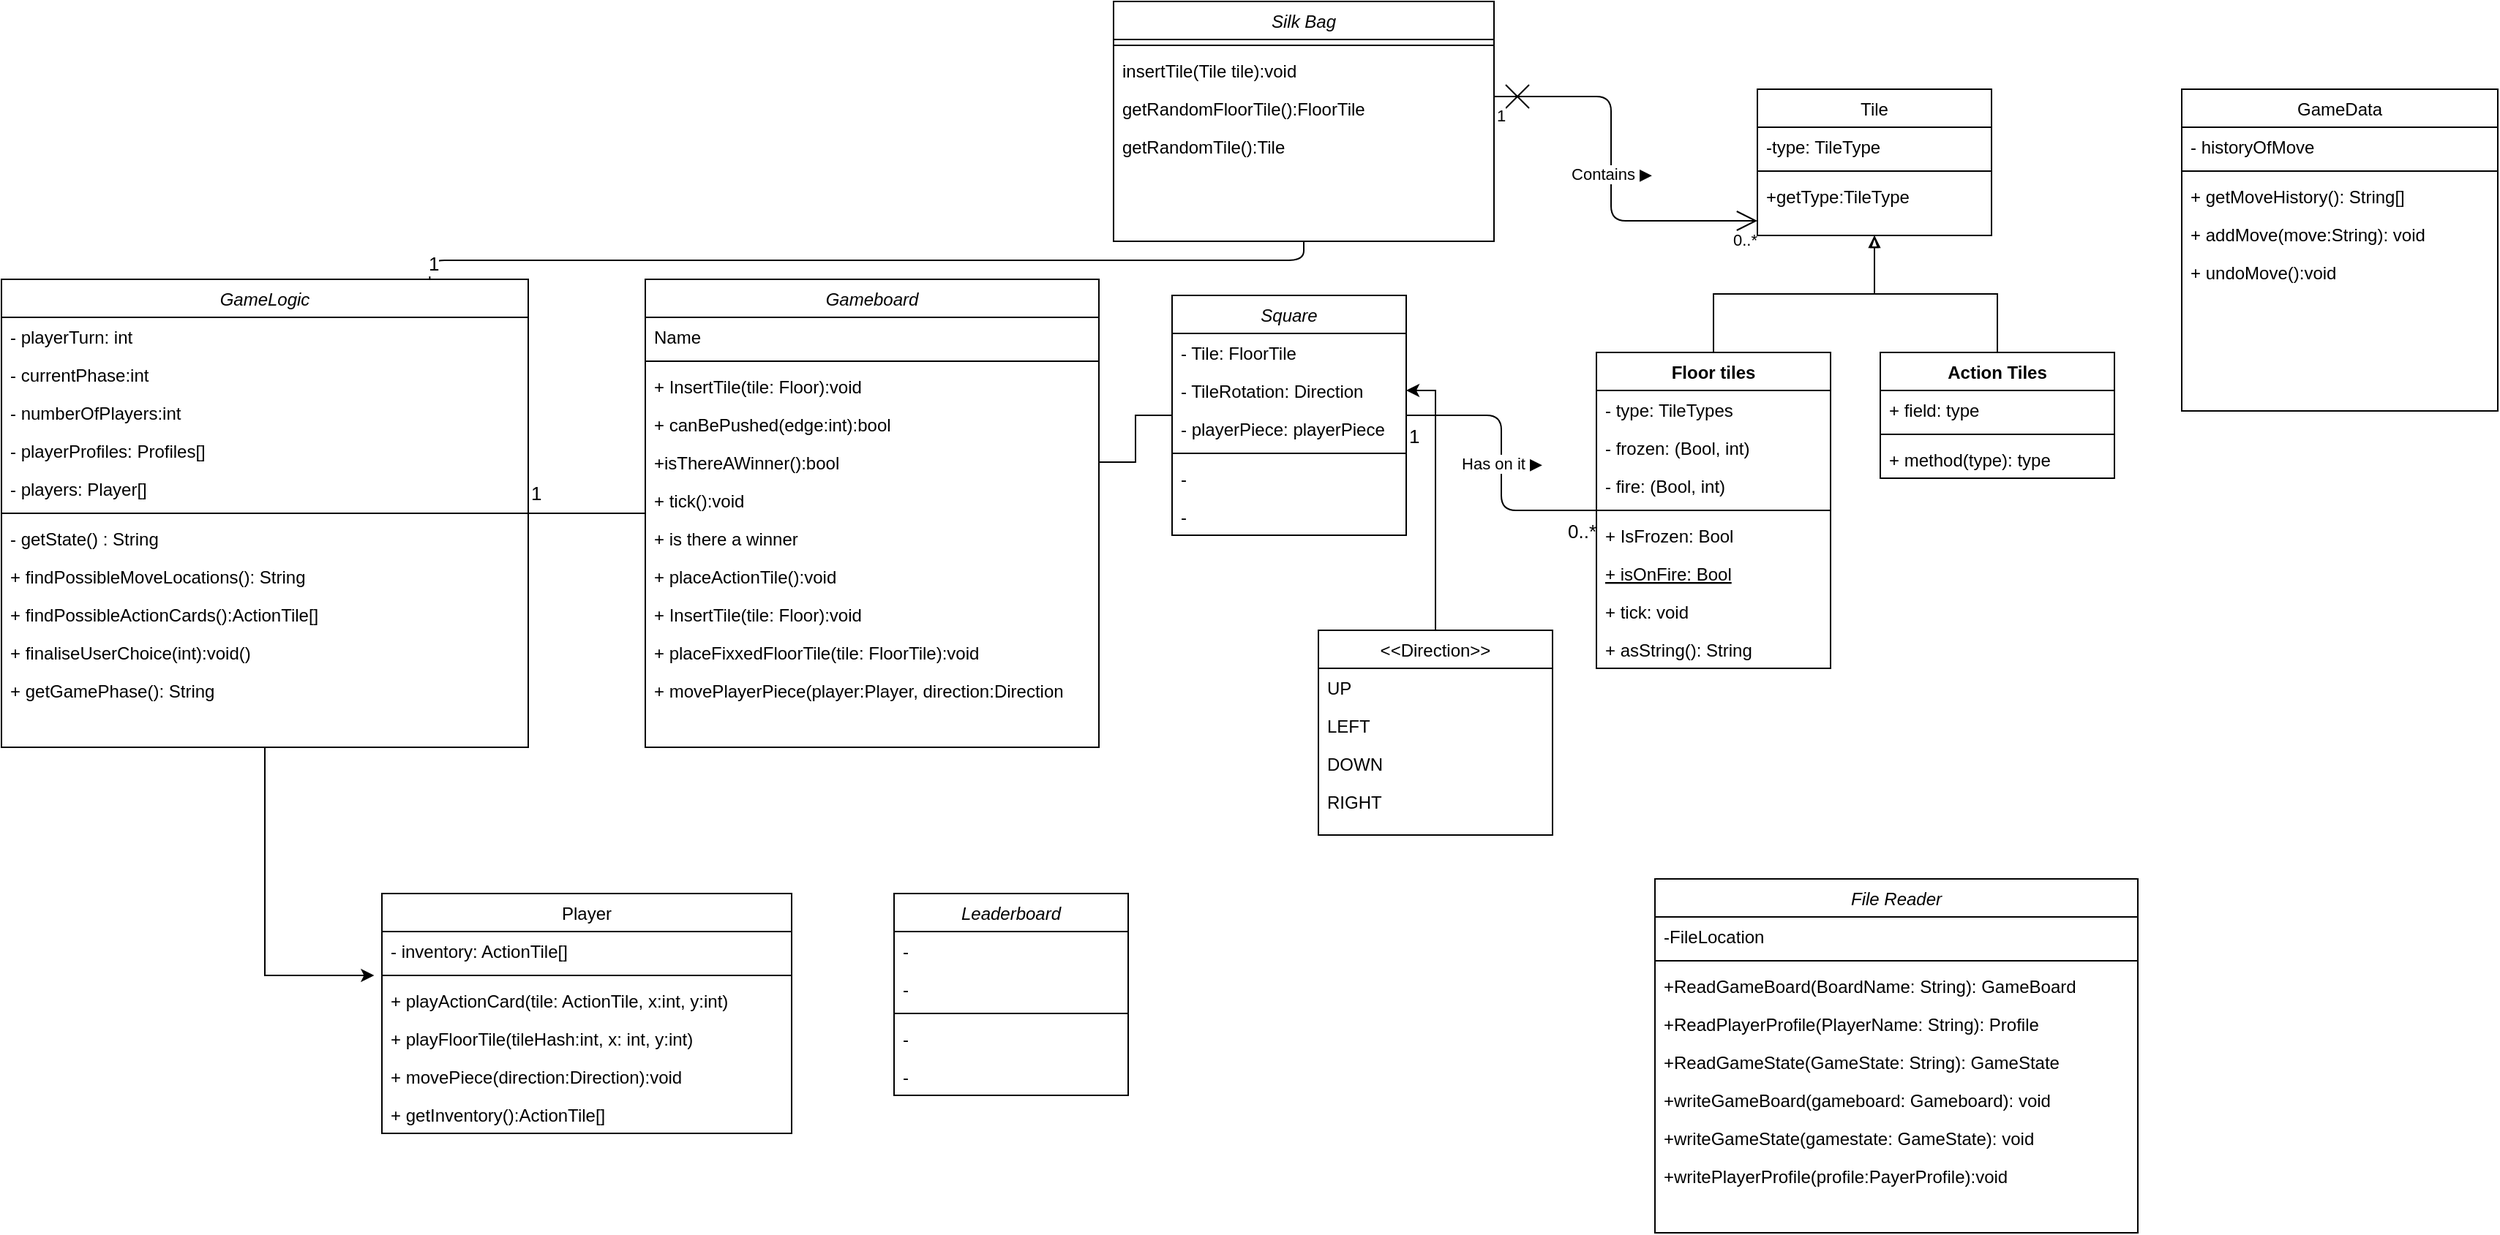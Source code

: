 <mxfile version="13.8.1" type="github">
  <diagram id="C5RBs43oDa-KdzZeNtuy" name="Page-1">
    <mxGraphModel dx="1695" dy="479" grid="1" gridSize="10" guides="1" tooltips="1" connect="1" arrows="1" fold="1" page="1" pageScale="1" pageWidth="827" pageHeight="1169" math="0" shadow="0">
      <root>
        <mxCell id="WIyWlLk6GJQsqaUBKTNV-0" />
        <mxCell id="WIyWlLk6GJQsqaUBKTNV-1" parent="WIyWlLk6GJQsqaUBKTNV-0" />
        <mxCell id="0kmiSbOKYYZA1RMgreV0-27" style="edgeStyle=orthogonalEdgeStyle;rounded=0;orthogonalLoop=1;jettySize=auto;html=1;startArrow=block;startFill=0;endArrow=none;endFill=0;" parent="WIyWlLk6GJQsqaUBKTNV-1" source="zkfFHV4jXpPFQw0GAbJ--6" target="0kmiSbOKYYZA1RMgreV0-15" edge="1">
          <mxGeometry relative="1" as="geometry" />
        </mxCell>
        <mxCell id="0kmiSbOKYYZA1RMgreV0-28" style="edgeStyle=orthogonalEdgeStyle;rounded=0;orthogonalLoop=1;jettySize=auto;html=1;startArrow=blockThin;startFill=0;endArrow=none;endFill=0;" parent="WIyWlLk6GJQsqaUBKTNV-1" source="zkfFHV4jXpPFQw0GAbJ--6" target="0kmiSbOKYYZA1RMgreV0-23" edge="1">
          <mxGeometry relative="1" as="geometry" />
        </mxCell>
        <mxCell id="0kmiSbOKYYZA1RMgreV0-29" style="edgeStyle=orthogonalEdgeStyle;rounded=0;orthogonalLoop=1;jettySize=auto;html=1;" parent="WIyWlLk6GJQsqaUBKTNV-1" source="0kmiSbOKYYZA1RMgreV0-6" target="CtJwEjZjdqf6voBh9MO0-64" edge="1">
          <mxGeometry relative="1" as="geometry">
            <mxPoint x="410" y="404" as="targetPoint" />
            <Array as="points">
              <mxPoint x="220" y="326" />
            </Array>
          </mxGeometry>
        </mxCell>
        <mxCell id="CtJwEjZjdqf6voBh9MO0-11" value="Contains ▶" style="endArrow=open;html=1;endSize=12;startArrow=cross;startSize=14;startFill=0;edgeStyle=orthogonalEdgeStyle;exitX=1;exitY=0.5;exitDx=0;exitDy=0;" parent="WIyWlLk6GJQsqaUBKTNV-1" target="zkfFHV4jXpPFQw0GAbJ--6" edge="1">
          <mxGeometry relative="1" as="geometry">
            <mxPoint x="260" y="125" as="sourcePoint" />
            <mxPoint x="430" y="280" as="targetPoint" />
            <Array as="points">
              <mxPoint x="340" y="125" />
              <mxPoint x="340" y="210" />
            </Array>
          </mxGeometry>
        </mxCell>
        <mxCell id="CtJwEjZjdqf6voBh9MO0-12" value="1" style="edgeLabel;resizable=0;html=1;align=left;verticalAlign=top;" parent="CtJwEjZjdqf6voBh9MO0-11" connectable="0" vertex="1">
          <mxGeometry x="-1" relative="1" as="geometry" />
        </mxCell>
        <mxCell id="CtJwEjZjdqf6voBh9MO0-13" value="0..*" style="edgeLabel;resizable=0;html=1;align=right;verticalAlign=top;" parent="CtJwEjZjdqf6voBh9MO0-11" connectable="0" vertex="1">
          <mxGeometry x="1" relative="1" as="geometry" />
        </mxCell>
        <mxCell id="CtJwEjZjdqf6voBh9MO0-4" value="Has on it ▶" style="endArrow=none;html=1;endSize=12;startArrow=none;startSize=14;startFill=0;edgeStyle=orthogonalEdgeStyle;endFill=0;" parent="WIyWlLk6GJQsqaUBKTNV-1" source="CtJwEjZjdqf6voBh9MO0-58" target="0kmiSbOKYYZA1RMgreV0-15" edge="1">
          <mxGeometry relative="1" as="geometry">
            <mxPoint x="240" y="360" as="sourcePoint" />
            <mxPoint x="430" y="347" as="targetPoint" />
          </mxGeometry>
        </mxCell>
        <mxCell id="CtJwEjZjdqf6voBh9MO0-5" value="1" style="edgeLabel;resizable=0;html=1;align=left;verticalAlign=top;fontSize=13;" parent="CtJwEjZjdqf6voBh9MO0-4" connectable="0" vertex="1">
          <mxGeometry x="-1" relative="1" as="geometry" />
        </mxCell>
        <mxCell id="CtJwEjZjdqf6voBh9MO0-6" value="0..*" style="edgeLabel;resizable=0;html=1;align=right;verticalAlign=top;fontSize=13;" parent="CtJwEjZjdqf6voBh9MO0-4" connectable="0" vertex="1">
          <mxGeometry x="1" relative="1" as="geometry" />
        </mxCell>
        <mxCell id="j5nPHHDs5qUEaLyQo49L-13" style="edgeStyle=orthogonalEdgeStyle;rounded=0;orthogonalLoop=1;jettySize=auto;html=1;entryX=-0.019;entryY=1.154;entryDx=0;entryDy=0;entryPerimeter=0;" parent="WIyWlLk6GJQsqaUBKTNV-1" source="CtJwEjZjdqf6voBh9MO0-29" target="j5nPHHDs5qUEaLyQo49L-9" edge="1">
          <mxGeometry relative="1" as="geometry" />
        </mxCell>
        <mxCell id="CtJwEjZjdqf6voBh9MO0-29" value="GameLogic" style="swimlane;fontStyle=2;align=center;verticalAlign=top;childLayout=stackLayout;horizontal=1;startSize=26;horizontalStack=0;resizeParent=1;resizeLast=0;collapsible=1;marginBottom=0;rounded=0;shadow=0;strokeWidth=1;" parent="WIyWlLk6GJQsqaUBKTNV-1" vertex="1">
          <mxGeometry x="-760" y="250" width="360" height="320" as="geometry">
            <mxRectangle x="230" y="140" width="160" height="26" as="alternateBounds" />
          </mxGeometry>
        </mxCell>
        <mxCell id="CtJwEjZjdqf6voBh9MO0-30" value="- playerTurn: int" style="text;align=left;verticalAlign=top;spacingLeft=4;spacingRight=4;overflow=hidden;rotatable=0;points=[[0,0.5],[1,0.5]];portConstraint=eastwest;" parent="CtJwEjZjdqf6voBh9MO0-29" vertex="1">
          <mxGeometry y="26" width="360" height="26" as="geometry" />
        </mxCell>
        <mxCell id="CtJwEjZjdqf6voBh9MO0-31" value="- currentPhase:int" style="text;align=left;verticalAlign=top;spacingLeft=4;spacingRight=4;overflow=hidden;rotatable=0;points=[[0,0.5],[1,0.5]];portConstraint=eastwest;rounded=0;shadow=0;html=0;" parent="CtJwEjZjdqf6voBh9MO0-29" vertex="1">
          <mxGeometry y="52" width="360" height="26" as="geometry" />
        </mxCell>
        <mxCell id="j5nPHHDs5qUEaLyQo49L-5" value="- numberOfPlayers:int" style="text;align=left;verticalAlign=top;spacingLeft=4;spacingRight=4;overflow=hidden;rotatable=0;points=[[0,0.5],[1,0.5]];portConstraint=eastwest;rounded=0;shadow=0;html=0;" parent="CtJwEjZjdqf6voBh9MO0-29" vertex="1">
          <mxGeometry y="78" width="360" height="26" as="geometry" />
        </mxCell>
        <mxCell id="r74Xz9hDUotBARGqA9OP-13" value="- playerProfiles: Profiles[]" style="text;align=left;verticalAlign=top;spacingLeft=4;spacingRight=4;overflow=hidden;rotatable=0;points=[[0,0.5],[1,0.5]];portConstraint=eastwest;rounded=0;shadow=0;html=0;" vertex="1" parent="CtJwEjZjdqf6voBh9MO0-29">
          <mxGeometry y="104" width="360" height="26" as="geometry" />
        </mxCell>
        <mxCell id="r74Xz9hDUotBARGqA9OP-14" value="- players: Player[]" style="text;align=left;verticalAlign=top;spacingLeft=4;spacingRight=4;overflow=hidden;rotatable=0;points=[[0,0.5],[1,0.5]];portConstraint=eastwest;rounded=0;shadow=0;html=0;" vertex="1" parent="CtJwEjZjdqf6voBh9MO0-29">
          <mxGeometry y="130" width="360" height="26" as="geometry" />
        </mxCell>
        <mxCell id="CtJwEjZjdqf6voBh9MO0-32" value="" style="line;html=1;strokeWidth=1;align=left;verticalAlign=middle;spacingTop=-1;spacingLeft=3;spacingRight=3;rotatable=0;labelPosition=right;points=[];portConstraint=eastwest;" parent="CtJwEjZjdqf6voBh9MO0-29" vertex="1">
          <mxGeometry y="156" width="360" height="8" as="geometry" />
        </mxCell>
        <mxCell id="CtJwEjZjdqf6voBh9MO0-33" value="- getState() : String" style="text;align=left;verticalAlign=top;spacingLeft=4;spacingRight=4;overflow=hidden;rotatable=0;points=[[0,0.5],[1,0.5]];portConstraint=eastwest;" parent="CtJwEjZjdqf6voBh9MO0-29" vertex="1">
          <mxGeometry y="164" width="360" height="26" as="geometry" />
        </mxCell>
        <mxCell id="CtJwEjZjdqf6voBh9MO0-34" value="+ findPossibleMoveLocations(): String" style="text;align=left;verticalAlign=top;spacingLeft=4;spacingRight=4;overflow=hidden;rotatable=0;points=[[0,0.5],[1,0.5]];portConstraint=eastwest;rounded=0;shadow=0;html=0;" parent="CtJwEjZjdqf6voBh9MO0-29" vertex="1">
          <mxGeometry y="190" width="360" height="26" as="geometry" />
        </mxCell>
        <mxCell id="j5nPHHDs5qUEaLyQo49L-6" value="+ findPossibleActionCards():ActionTile[]" style="text;align=left;verticalAlign=top;spacingLeft=4;spacingRight=4;overflow=hidden;rotatable=0;points=[[0,0.5],[1,0.5]];portConstraint=eastwest;rounded=0;shadow=0;html=0;" parent="CtJwEjZjdqf6voBh9MO0-29" vertex="1">
          <mxGeometry y="216" width="360" height="26" as="geometry" />
        </mxCell>
        <mxCell id="j5nPHHDs5qUEaLyQo49L-7" value="+ finaliseUserChoice(int):void()" style="text;align=left;verticalAlign=top;spacingLeft=4;spacingRight=4;overflow=hidden;rotatable=0;points=[[0,0.5],[1,0.5]];portConstraint=eastwest;rounded=0;shadow=0;html=0;" parent="CtJwEjZjdqf6voBh9MO0-29" vertex="1">
          <mxGeometry y="242" width="360" height="26" as="geometry" />
        </mxCell>
        <mxCell id="r74Xz9hDUotBARGqA9OP-12" value="+ getGamePhase(): String" style="text;align=left;verticalAlign=top;spacingLeft=4;spacingRight=4;overflow=hidden;rotatable=0;points=[[0,0.5],[1,0.5]];portConstraint=eastwest;rounded=0;shadow=0;html=0;" vertex="1" parent="CtJwEjZjdqf6voBh9MO0-29">
          <mxGeometry y="268" width="360" height="26" as="geometry" />
        </mxCell>
        <mxCell id="zkfFHV4jXpPFQw0GAbJ--0" value="Gameboard&#xa;" style="swimlane;fontStyle=2;align=center;verticalAlign=top;childLayout=stackLayout;horizontal=1;startSize=26;horizontalStack=0;resizeParent=1;resizeLast=0;collapsible=1;marginBottom=0;rounded=0;shadow=0;strokeWidth=1;" parent="WIyWlLk6GJQsqaUBKTNV-1" vertex="1">
          <mxGeometry x="-320" y="250" width="310" height="320" as="geometry">
            <mxRectangle x="230" y="140" width="160" height="26" as="alternateBounds" />
          </mxGeometry>
        </mxCell>
        <mxCell id="zkfFHV4jXpPFQw0GAbJ--1" value="Name" style="text;align=left;verticalAlign=top;spacingLeft=4;spacingRight=4;overflow=hidden;rotatable=0;points=[[0,0.5],[1,0.5]];portConstraint=eastwest;" parent="zkfFHV4jXpPFQw0GAbJ--0" vertex="1">
          <mxGeometry y="26" width="310" height="26" as="geometry" />
        </mxCell>
        <mxCell id="zkfFHV4jXpPFQw0GAbJ--4" value="" style="line;html=1;strokeWidth=1;align=left;verticalAlign=middle;spacingTop=-1;spacingLeft=3;spacingRight=3;rotatable=0;labelPosition=right;points=[];portConstraint=eastwest;" parent="zkfFHV4jXpPFQw0GAbJ--0" vertex="1">
          <mxGeometry y="52" width="310" height="8" as="geometry" />
        </mxCell>
        <mxCell id="CtJwEjZjdqf6voBh9MO0-43" value="+ InsertTile(tile: Floor):void" style="text;align=left;verticalAlign=top;spacingLeft=4;spacingRight=4;overflow=hidden;rotatable=0;points=[[0,0.5],[1,0.5]];portConstraint=eastwest;" parent="zkfFHV4jXpPFQw0GAbJ--0" vertex="1">
          <mxGeometry y="60" width="310" height="26" as="geometry" />
        </mxCell>
        <mxCell id="CtJwEjZjdqf6voBh9MO0-44" value="+ canBePushed(edge:int):bool" style="text;align=left;verticalAlign=top;spacingLeft=4;spacingRight=4;overflow=hidden;rotatable=0;points=[[0,0.5],[1,0.5]];portConstraint=eastwest;" parent="zkfFHV4jXpPFQw0GAbJ--0" vertex="1">
          <mxGeometry y="86" width="310" height="26" as="geometry" />
        </mxCell>
        <mxCell id="CtJwEjZjdqf6voBh9MO0-45" value="+isThereAWinner():bool" style="text;align=left;verticalAlign=top;spacingLeft=4;spacingRight=4;overflow=hidden;rotatable=0;points=[[0,0.5],[1,0.5]];portConstraint=eastwest;" parent="zkfFHV4jXpPFQw0GAbJ--0" vertex="1">
          <mxGeometry y="112" width="310" height="26" as="geometry" />
        </mxCell>
        <mxCell id="r74Xz9hDUotBARGqA9OP-1" value="+ tick():void" style="text;align=left;verticalAlign=top;spacingLeft=4;spacingRight=4;overflow=hidden;rotatable=0;points=[[0,0.5],[1,0.5]];portConstraint=eastwest;" vertex="1" parent="zkfFHV4jXpPFQw0GAbJ--0">
          <mxGeometry y="138" width="310" height="26" as="geometry" />
        </mxCell>
        <mxCell id="r74Xz9hDUotBARGqA9OP-2" value="+ is there a winner" style="text;align=left;verticalAlign=top;spacingLeft=4;spacingRight=4;overflow=hidden;rotatable=0;points=[[0,0.5],[1,0.5]];portConstraint=eastwest;" vertex="1" parent="zkfFHV4jXpPFQw0GAbJ--0">
          <mxGeometry y="164" width="310" height="26" as="geometry" />
        </mxCell>
        <mxCell id="r74Xz9hDUotBARGqA9OP-3" value="+ placeActionTile():void" style="text;align=left;verticalAlign=top;spacingLeft=4;spacingRight=4;overflow=hidden;rotatable=0;points=[[0,0.5],[1,0.5]];portConstraint=eastwest;" vertex="1" parent="zkfFHV4jXpPFQw0GAbJ--0">
          <mxGeometry y="190" width="310" height="26" as="geometry" />
        </mxCell>
        <mxCell id="r74Xz9hDUotBARGqA9OP-5" value="+ InsertTile(tile: Floor):void" style="text;align=left;verticalAlign=top;spacingLeft=4;spacingRight=4;overflow=hidden;rotatable=0;points=[[0,0.5],[1,0.5]];portConstraint=eastwest;" vertex="1" parent="zkfFHV4jXpPFQw0GAbJ--0">
          <mxGeometry y="216" width="310" height="26" as="geometry" />
        </mxCell>
        <mxCell id="r74Xz9hDUotBARGqA9OP-4" value="+ placeFixxedFloorTile(tile: FloorTile):void" style="text;align=left;verticalAlign=top;spacingLeft=4;spacingRight=4;overflow=hidden;rotatable=0;points=[[0,0.5],[1,0.5]];portConstraint=eastwest;" vertex="1" parent="zkfFHV4jXpPFQw0GAbJ--0">
          <mxGeometry y="242" width="310" height="26" as="geometry" />
        </mxCell>
        <mxCell id="r74Xz9hDUotBARGqA9OP-6" value="+ movePlayerPiece(player:Player, direction:Direction" style="text;align=left;verticalAlign=top;spacingLeft=4;spacingRight=4;overflow=hidden;rotatable=0;points=[[0,0.5],[1,0.5]];portConstraint=eastwest;" vertex="1" parent="zkfFHV4jXpPFQw0GAbJ--0">
          <mxGeometry y="268" width="310" height="26" as="geometry" />
        </mxCell>
        <mxCell id="j5nPHHDs5qUEaLyQo49L-0" value="GameData" style="swimlane;fontStyle=0;align=center;verticalAlign=top;childLayout=stackLayout;horizontal=1;startSize=26;horizontalStack=0;resizeParent=1;resizeLast=0;collapsible=1;marginBottom=0;rounded=0;shadow=0;strokeWidth=1;" parent="WIyWlLk6GJQsqaUBKTNV-1" vertex="1">
          <mxGeometry x="730" y="120" width="216" height="220" as="geometry">
            <mxRectangle x="130" y="380" width="160" height="26" as="alternateBounds" />
          </mxGeometry>
        </mxCell>
        <mxCell id="j5nPHHDs5qUEaLyQo49L-1" value="- historyOfMove" style="text;align=left;verticalAlign=top;spacingLeft=4;spacingRight=4;overflow=hidden;rotatable=0;points=[[0,0.5],[1,0.5]];portConstraint=eastwest;" parent="j5nPHHDs5qUEaLyQo49L-0" vertex="1">
          <mxGeometry y="26" width="216" height="26" as="geometry" />
        </mxCell>
        <mxCell id="j5nPHHDs5qUEaLyQo49L-2" value="" style="line;html=1;strokeWidth=1;align=left;verticalAlign=middle;spacingTop=-1;spacingLeft=3;spacingRight=3;rotatable=0;labelPosition=right;points=[];portConstraint=eastwest;" parent="j5nPHHDs5qUEaLyQo49L-0" vertex="1">
          <mxGeometry y="52" width="216" height="8" as="geometry" />
        </mxCell>
        <mxCell id="j5nPHHDs5qUEaLyQo49L-3" value="+ getMoveHistory(): String[]" style="text;align=left;verticalAlign=top;spacingLeft=4;spacingRight=4;overflow=hidden;rotatable=0;points=[[0,0.5],[1,0.5]];portConstraint=eastwest;" parent="j5nPHHDs5qUEaLyQo49L-0" vertex="1">
          <mxGeometry y="60" width="216" height="26" as="geometry" />
        </mxCell>
        <mxCell id="r74Xz9hDUotBARGqA9OP-7" value="+ addMove(move:String): void" style="text;align=left;verticalAlign=top;spacingLeft=4;spacingRight=4;overflow=hidden;rotatable=0;points=[[0,0.5],[1,0.5]];portConstraint=eastwest;" vertex="1" parent="j5nPHHDs5qUEaLyQo49L-0">
          <mxGeometry y="86" width="216" height="26" as="geometry" />
        </mxCell>
        <mxCell id="r74Xz9hDUotBARGqA9OP-8" value="+ undoMove():void" style="text;align=left;verticalAlign=top;spacingLeft=4;spacingRight=4;overflow=hidden;rotatable=0;points=[[0,0.5],[1,0.5]];portConstraint=eastwest;" vertex="1" parent="j5nPHHDs5qUEaLyQo49L-0">
          <mxGeometry y="112" width="216" height="26" as="geometry" />
        </mxCell>
        <mxCell id="CtJwEjZjdqf6voBh9MO0-17" value="File Reader" style="swimlane;fontStyle=2;align=center;verticalAlign=top;childLayout=stackLayout;horizontal=1;startSize=26;horizontalStack=0;resizeParent=1;resizeLast=0;collapsible=1;marginBottom=0;rounded=0;shadow=0;strokeWidth=1;" parent="WIyWlLk6GJQsqaUBKTNV-1" vertex="1">
          <mxGeometry x="370" y="660" width="330" height="242" as="geometry">
            <mxRectangle x="230" y="140" width="160" height="26" as="alternateBounds" />
          </mxGeometry>
        </mxCell>
        <mxCell id="CtJwEjZjdqf6voBh9MO0-18" value="-FileLocation" style="text;align=left;verticalAlign=top;spacingLeft=4;spacingRight=4;overflow=hidden;rotatable=0;points=[[0,0.5],[1,0.5]];portConstraint=eastwest;" parent="CtJwEjZjdqf6voBh9MO0-17" vertex="1">
          <mxGeometry y="26" width="330" height="26" as="geometry" />
        </mxCell>
        <mxCell id="CtJwEjZjdqf6voBh9MO0-21" value="" style="line;html=1;strokeWidth=1;align=left;verticalAlign=middle;spacingTop=-1;spacingLeft=3;spacingRight=3;rotatable=0;labelPosition=right;points=[];portConstraint=eastwest;" parent="CtJwEjZjdqf6voBh9MO0-17" vertex="1">
          <mxGeometry y="52" width="330" height="8" as="geometry" />
        </mxCell>
        <mxCell id="CtJwEjZjdqf6voBh9MO0-22" value="+ReadGameBoard(BoardName: String): GameBoard" style="text;align=left;verticalAlign=top;spacingLeft=4;spacingRight=4;overflow=hidden;rotatable=0;points=[[0,0.5],[1,0.5]];portConstraint=eastwest;" parent="CtJwEjZjdqf6voBh9MO0-17" vertex="1">
          <mxGeometry y="60" width="330" height="26" as="geometry" />
        </mxCell>
        <mxCell id="CtJwEjZjdqf6voBh9MO0-19" value="+ReadPlayerProfile(PlayerName: String): Profile" style="text;align=left;verticalAlign=top;spacingLeft=4;spacingRight=4;overflow=hidden;rotatable=0;points=[[0,0.5],[1,0.5]];portConstraint=eastwest;rounded=0;shadow=0;html=0;" parent="CtJwEjZjdqf6voBh9MO0-17" vertex="1">
          <mxGeometry y="86" width="330" height="26" as="geometry" />
        </mxCell>
        <mxCell id="CtJwEjZjdqf6voBh9MO0-26" value="+ReadGameState(GameState: String): GameState" style="text;align=left;verticalAlign=top;spacingLeft=4;spacingRight=4;overflow=hidden;rotatable=0;points=[[0,0.5],[1,0.5]];portConstraint=eastwest;rounded=0;shadow=0;html=0;" parent="CtJwEjZjdqf6voBh9MO0-17" vertex="1">
          <mxGeometry y="112" width="330" height="26" as="geometry" />
        </mxCell>
        <mxCell id="CtJwEjZjdqf6voBh9MO0-27" value="+writeGameBoard(gameboard: Gameboard): void" style="text;align=left;verticalAlign=top;spacingLeft=4;spacingRight=4;overflow=hidden;rotatable=0;points=[[0,0.5],[1,0.5]];portConstraint=eastwest;rounded=0;shadow=0;html=0;" parent="CtJwEjZjdqf6voBh9MO0-17" vertex="1">
          <mxGeometry y="138" width="330" height="26" as="geometry" />
        </mxCell>
        <mxCell id="CtJwEjZjdqf6voBh9MO0-28" value="+writeGameState(gamestate: GameState): void" style="text;align=left;verticalAlign=top;spacingLeft=4;spacingRight=4;overflow=hidden;rotatable=0;points=[[0,0.5],[1,0.5]];portConstraint=eastwest;rounded=0;shadow=0;html=0;" parent="CtJwEjZjdqf6voBh9MO0-17" vertex="1">
          <mxGeometry y="164" width="330" height="26" as="geometry" />
        </mxCell>
        <mxCell id="CtJwEjZjdqf6voBh9MO0-25" value="+writePlayerProfile(profile:PayerProfile):void" style="text;align=left;verticalAlign=top;spacingLeft=4;spacingRight=4;overflow=hidden;rotatable=0;points=[[0,0.5],[1,0.5]];portConstraint=eastwest;rounded=0;shadow=0;html=0;" parent="CtJwEjZjdqf6voBh9MO0-17" vertex="1">
          <mxGeometry y="190" width="330" height="26" as="geometry" />
        </mxCell>
        <mxCell id="CtJwEjZjdqf6voBh9MO0-36" value="1" style="endArrow=none;html=1;endSize=12;startArrow=none;startSize=14;startFill=0;edgeStyle=orthogonalEdgeStyle;align=left;verticalAlign=bottom;fontSize=13;endFill=0;" parent="WIyWlLk6GJQsqaUBKTNV-1" source="CtJwEjZjdqf6voBh9MO0-29" target="zkfFHV4jXpPFQw0GAbJ--0" edge="1">
          <mxGeometry x="-1" y="3" relative="1" as="geometry">
            <mxPoint x="-320" y="310" as="sourcePoint" />
            <mxPoint x="-160" y="310" as="targetPoint" />
          </mxGeometry>
        </mxCell>
        <mxCell id="CtJwEjZjdqf6voBh9MO0-40" value="1" style="endArrow=none;html=1;endSize=12;startArrow=none;startSize=14;startFill=0;edgeStyle=orthogonalEdgeStyle;align=left;verticalAlign=bottom;fontSize=13;exitX=0.813;exitY=0;exitDx=0;exitDy=0;exitPerimeter=0;endFill=0;" parent="WIyWlLk6GJQsqaUBKTNV-1" source="CtJwEjZjdqf6voBh9MO0-29" target="CtJwEjZjdqf6voBh9MO0-8" edge="1">
          <mxGeometry x="-1" y="3" relative="1" as="geometry">
            <mxPoint x="-50" y="220" as="sourcePoint" />
            <mxPoint x="110" y="220" as="targetPoint" />
          </mxGeometry>
        </mxCell>
        <mxCell id="CtJwEjZjdqf6voBh9MO0-68" style="edgeStyle=orthogonalEdgeStyle;rounded=0;orthogonalLoop=1;jettySize=auto;html=1;exitX=1;exitY=0.5;exitDx=0;exitDy=0;startArrow=none;startFill=0;endArrow=none;endFill=0;fontSize=13;" parent="WIyWlLk6GJQsqaUBKTNV-1" source="CtJwEjZjdqf6voBh9MO0-45" target="CtJwEjZjdqf6voBh9MO0-58" edge="1">
          <mxGeometry relative="1" as="geometry" />
        </mxCell>
        <mxCell id="j5nPHHDs5qUEaLyQo49L-8" value="Player" style="swimlane;fontStyle=0;align=center;verticalAlign=top;childLayout=stackLayout;horizontal=1;startSize=26;horizontalStack=0;resizeParent=1;resizeLast=0;collapsible=1;marginBottom=0;rounded=0;shadow=0;strokeWidth=1;" parent="WIyWlLk6GJQsqaUBKTNV-1" vertex="1">
          <mxGeometry x="-500" y="670" width="280" height="164" as="geometry">
            <mxRectangle x="130" y="380" width="160" height="26" as="alternateBounds" />
          </mxGeometry>
        </mxCell>
        <mxCell id="j5nPHHDs5qUEaLyQo49L-9" value="- inventory: ActionTile[]" style="text;align=left;verticalAlign=top;spacingLeft=4;spacingRight=4;overflow=hidden;rotatable=0;points=[[0,0.5],[1,0.5]];portConstraint=eastwest;" parent="j5nPHHDs5qUEaLyQo49L-8" vertex="1">
          <mxGeometry y="26" width="280" height="26" as="geometry" />
        </mxCell>
        <mxCell id="j5nPHHDs5qUEaLyQo49L-10" value="" style="line;html=1;strokeWidth=1;align=left;verticalAlign=middle;spacingTop=-1;spacingLeft=3;spacingRight=3;rotatable=0;labelPosition=right;points=[];portConstraint=eastwest;" parent="j5nPHHDs5qUEaLyQo49L-8" vertex="1">
          <mxGeometry y="52" width="280" height="8" as="geometry" />
        </mxCell>
        <mxCell id="j5nPHHDs5qUEaLyQo49L-11" value="+ playActionCard(tile: ActionTile, x:int, y:int)" style="text;align=left;verticalAlign=top;spacingLeft=4;spacingRight=4;overflow=hidden;rotatable=0;points=[[0,0.5],[1,0.5]];portConstraint=eastwest;" parent="j5nPHHDs5qUEaLyQo49L-8" vertex="1">
          <mxGeometry y="60" width="280" height="26" as="geometry" />
        </mxCell>
        <mxCell id="r74Xz9hDUotBARGqA9OP-9" value="+ playFloorTile(tileHash:int, x: int, y:int)" style="text;align=left;verticalAlign=top;spacingLeft=4;spacingRight=4;overflow=hidden;rotatable=0;points=[[0,0.5],[1,0.5]];portConstraint=eastwest;" vertex="1" parent="j5nPHHDs5qUEaLyQo49L-8">
          <mxGeometry y="86" width="280" height="26" as="geometry" />
        </mxCell>
        <mxCell id="r74Xz9hDUotBARGqA9OP-10" value="+ movePiece(direction:Direction):void" style="text;align=left;verticalAlign=top;spacingLeft=4;spacingRight=4;overflow=hidden;rotatable=0;points=[[0,0.5],[1,0.5]];portConstraint=eastwest;" vertex="1" parent="j5nPHHDs5qUEaLyQo49L-8">
          <mxGeometry y="112" width="280" height="26" as="geometry" />
        </mxCell>
        <mxCell id="r74Xz9hDUotBARGqA9OP-11" value="+ getInventory():ActionTile[]" style="text;align=left;verticalAlign=top;spacingLeft=4;spacingRight=4;overflow=hidden;rotatable=0;points=[[0,0.5],[1,0.5]];portConstraint=eastwest;" vertex="1" parent="j5nPHHDs5qUEaLyQo49L-8">
          <mxGeometry y="138" width="280" height="26" as="geometry" />
        </mxCell>
        <mxCell id="CtJwEjZjdqf6voBh9MO0-8" value="Silk Bag" style="swimlane;fontStyle=2;align=center;verticalAlign=top;childLayout=stackLayout;horizontal=1;startSize=26;horizontalStack=0;resizeParent=1;resizeLast=0;collapsible=1;marginBottom=0;rounded=0;shadow=0;strokeWidth=1;" parent="WIyWlLk6GJQsqaUBKTNV-1" vertex="1">
          <mxGeometry y="60" width="260" height="164" as="geometry">
            <mxRectangle x="230" y="140" width="160" height="26" as="alternateBounds" />
          </mxGeometry>
        </mxCell>
        <mxCell id="CtJwEjZjdqf6voBh9MO0-15" value="" style="line;html=1;strokeWidth=1;align=left;verticalAlign=middle;spacingTop=-1;spacingLeft=3;spacingRight=3;rotatable=0;labelPosition=right;points=[];portConstraint=eastwest;" parent="CtJwEjZjdqf6voBh9MO0-8" vertex="1">
          <mxGeometry y="26" width="260" height="8" as="geometry" />
        </mxCell>
        <mxCell id="CtJwEjZjdqf6voBh9MO0-16" value="insertTile(Tile tile):void" style="text;align=left;verticalAlign=top;spacingLeft=4;spacingRight=4;overflow=hidden;rotatable=0;points=[[0,0.5],[1,0.5]];portConstraint=eastwest;" parent="CtJwEjZjdqf6voBh9MO0-8" vertex="1">
          <mxGeometry y="34" width="260" height="26" as="geometry" />
        </mxCell>
        <mxCell id="r74Xz9hDUotBARGqA9OP-0" value="getRandomFloorTile():FloorTile" style="text;align=left;verticalAlign=top;spacingLeft=4;spacingRight=4;overflow=hidden;rotatable=0;points=[[0,0.5],[1,0.5]];portConstraint=eastwest;rounded=0;shadow=0;html=0;" vertex="1" parent="CtJwEjZjdqf6voBh9MO0-8">
          <mxGeometry y="60" width="260" height="26" as="geometry" />
        </mxCell>
        <mxCell id="CtJwEjZjdqf6voBh9MO0-14" value="getRandomTile():Tile" style="text;align=left;verticalAlign=top;spacingLeft=4;spacingRight=4;overflow=hidden;rotatable=0;points=[[0,0.5],[1,0.5]];portConstraint=eastwest;rounded=0;shadow=0;html=0;" parent="CtJwEjZjdqf6voBh9MO0-8" vertex="1">
          <mxGeometry y="86" width="260" height="26" as="geometry" />
        </mxCell>
        <mxCell id="0kmiSbOKYYZA1RMgreV0-15" value="Floor tiles&#xa;" style="swimlane;fontStyle=1;align=center;verticalAlign=top;childLayout=stackLayout;horizontal=1;startSize=26;horizontalStack=0;resizeParent=1;resizeParentMax=0;resizeLast=0;collapsible=1;marginBottom=0;" parent="WIyWlLk6GJQsqaUBKTNV-1" vertex="1">
          <mxGeometry x="330" y="300" width="160" height="216" as="geometry" />
        </mxCell>
        <mxCell id="0kmiSbOKYYZA1RMgreV0-19" value="- type: TileTypes" style="text;strokeColor=none;fillColor=none;align=left;verticalAlign=top;spacingLeft=4;spacingRight=4;overflow=hidden;rotatable=0;points=[[0,0.5],[1,0.5]];portConstraint=eastwest;" parent="0kmiSbOKYYZA1RMgreV0-15" vertex="1">
          <mxGeometry y="26" width="160" height="26" as="geometry" />
        </mxCell>
        <mxCell id="zkfFHV4jXpPFQw0GAbJ--8" value="- frozen: (Bool, int) " style="text;align=left;verticalAlign=top;spacingLeft=4;spacingRight=4;overflow=hidden;rotatable=0;points=[[0,0.5],[1,0.5]];portConstraint=eastwest;rounded=0;shadow=0;html=0;" parent="0kmiSbOKYYZA1RMgreV0-15" vertex="1">
          <mxGeometry y="52" width="160" height="26" as="geometry" />
        </mxCell>
        <mxCell id="0kmiSbOKYYZA1RMgreV0-1" value="- fire: (Bool, int)&#xa;" style="text;strokeColor=none;fillColor=none;align=left;verticalAlign=top;spacingLeft=4;spacingRight=4;overflow=hidden;rotatable=0;points=[[0,0.5],[1,0.5]];portConstraint=eastwest;" parent="0kmiSbOKYYZA1RMgreV0-15" vertex="1">
          <mxGeometry y="78" width="160" height="26" as="geometry" />
        </mxCell>
        <mxCell id="0kmiSbOKYYZA1RMgreV0-17" value="" style="line;strokeWidth=1;fillColor=none;align=left;verticalAlign=middle;spacingTop=-1;spacingLeft=3;spacingRight=3;rotatable=0;labelPosition=right;points=[];portConstraint=eastwest;" parent="0kmiSbOKYYZA1RMgreV0-15" vertex="1">
          <mxGeometry y="104" width="160" height="8" as="geometry" />
        </mxCell>
        <mxCell id="0kmiSbOKYYZA1RMgreV0-4" value="+ IsFrozen: Bool&#xa;" style="text;strokeColor=none;fillColor=none;align=left;verticalAlign=top;spacingLeft=4;spacingRight=4;overflow=hidden;rotatable=0;points=[[0,0.5],[1,0.5]];portConstraint=eastwest;" parent="0kmiSbOKYYZA1RMgreV0-15" vertex="1">
          <mxGeometry y="112" width="160" height="26" as="geometry" />
        </mxCell>
        <mxCell id="zkfFHV4jXpPFQw0GAbJ--10" value="+ isOnFire: Bool" style="text;align=left;verticalAlign=top;spacingLeft=4;spacingRight=4;overflow=hidden;rotatable=0;points=[[0,0.5],[1,0.5]];portConstraint=eastwest;fontStyle=4" parent="0kmiSbOKYYZA1RMgreV0-15" vertex="1">
          <mxGeometry y="138" width="160" height="26" as="geometry" />
        </mxCell>
        <mxCell id="0kmiSbOKYYZA1RMgreV0-5" value="+ tick: void" style="text;strokeColor=none;fillColor=none;align=left;verticalAlign=top;spacingLeft=4;spacingRight=4;overflow=hidden;rotatable=0;points=[[0,0.5],[1,0.5]];portConstraint=eastwest;" parent="0kmiSbOKYYZA1RMgreV0-15" vertex="1">
          <mxGeometry y="164" width="160" height="26" as="geometry" />
        </mxCell>
        <mxCell id="CtJwEjZjdqf6voBh9MO0-41" value="+ asString(): String" style="text;strokeColor=none;fillColor=none;align=left;verticalAlign=top;spacingLeft=4;spacingRight=4;overflow=hidden;rotatable=0;points=[[0,0.5],[1,0.5]];portConstraint=eastwest;" parent="0kmiSbOKYYZA1RMgreV0-15" vertex="1">
          <mxGeometry y="190" width="160" height="26" as="geometry" />
        </mxCell>
        <mxCell id="0kmiSbOKYYZA1RMgreV0-23" value="Action Tiles&#xa;" style="swimlane;fontStyle=1;align=center;verticalAlign=top;childLayout=stackLayout;horizontal=1;startSize=26;horizontalStack=0;resizeParent=1;resizeParentMax=0;resizeLast=0;collapsible=1;marginBottom=0;" parent="WIyWlLk6GJQsqaUBKTNV-1" vertex="1">
          <mxGeometry x="524" y="300" width="160" height="86" as="geometry" />
        </mxCell>
        <mxCell id="0kmiSbOKYYZA1RMgreV0-24" value="+ field: type" style="text;strokeColor=none;fillColor=none;align=left;verticalAlign=top;spacingLeft=4;spacingRight=4;overflow=hidden;rotatable=0;points=[[0,0.5],[1,0.5]];portConstraint=eastwest;" parent="0kmiSbOKYYZA1RMgreV0-23" vertex="1">
          <mxGeometry y="26" width="160" height="26" as="geometry" />
        </mxCell>
        <mxCell id="0kmiSbOKYYZA1RMgreV0-25" value="" style="line;strokeWidth=1;fillColor=none;align=left;verticalAlign=middle;spacingTop=-1;spacingLeft=3;spacingRight=3;rotatable=0;labelPosition=right;points=[];portConstraint=eastwest;" parent="0kmiSbOKYYZA1RMgreV0-23" vertex="1">
          <mxGeometry y="52" width="160" height="8" as="geometry" />
        </mxCell>
        <mxCell id="0kmiSbOKYYZA1RMgreV0-26" value="+ method(type): type" style="text;strokeColor=none;fillColor=none;align=left;verticalAlign=top;spacingLeft=4;spacingRight=4;overflow=hidden;rotatable=0;points=[[0,0.5],[1,0.5]];portConstraint=eastwest;" parent="0kmiSbOKYYZA1RMgreV0-23" vertex="1">
          <mxGeometry y="60" width="160" height="26" as="geometry" />
        </mxCell>
        <mxCell id="CtJwEjZjdqf6voBh9MO0-58" value="Square" style="swimlane;fontStyle=2;align=center;verticalAlign=top;childLayout=stackLayout;horizontal=1;startSize=26;horizontalStack=0;resizeParent=1;resizeLast=0;collapsible=1;marginBottom=0;rounded=0;shadow=0;strokeWidth=1;" parent="WIyWlLk6GJQsqaUBKTNV-1" vertex="1">
          <mxGeometry x="40" y="261" width="160" height="164" as="geometry">
            <mxRectangle x="230" y="140" width="160" height="26" as="alternateBounds" />
          </mxGeometry>
        </mxCell>
        <mxCell id="CtJwEjZjdqf6voBh9MO0-59" value="- Tile: FloorTile" style="text;align=left;verticalAlign=top;spacingLeft=4;spacingRight=4;overflow=hidden;rotatable=0;points=[[0,0.5],[1,0.5]];portConstraint=eastwest;" parent="CtJwEjZjdqf6voBh9MO0-58" vertex="1">
          <mxGeometry y="26" width="160" height="26" as="geometry" />
        </mxCell>
        <mxCell id="CtJwEjZjdqf6voBh9MO0-64" value="- TileRotation: Direction" style="text;align=left;verticalAlign=top;spacingLeft=4;spacingRight=4;overflow=hidden;rotatable=0;points=[[0,0.5],[1,0.5]];portConstraint=eastwest;" parent="CtJwEjZjdqf6voBh9MO0-58" vertex="1">
          <mxGeometry y="52" width="160" height="26" as="geometry" />
        </mxCell>
        <mxCell id="CtJwEjZjdqf6voBh9MO0-60" value="- playerPiece: playerPiece" style="text;align=left;verticalAlign=top;spacingLeft=4;spacingRight=4;overflow=hidden;rotatable=0;points=[[0,0.5],[1,0.5]];portConstraint=eastwest;rounded=0;shadow=0;html=0;" parent="CtJwEjZjdqf6voBh9MO0-58" vertex="1">
          <mxGeometry y="78" width="160" height="26" as="geometry" />
        </mxCell>
        <mxCell id="CtJwEjZjdqf6voBh9MO0-61" value="" style="line;html=1;strokeWidth=1;align=left;verticalAlign=middle;spacingTop=-1;spacingLeft=3;spacingRight=3;rotatable=0;labelPosition=right;points=[];portConstraint=eastwest;" parent="CtJwEjZjdqf6voBh9MO0-58" vertex="1">
          <mxGeometry y="104" width="160" height="8" as="geometry" />
        </mxCell>
        <mxCell id="CtJwEjZjdqf6voBh9MO0-62" value="- " style="text;align=left;verticalAlign=top;spacingLeft=4;spacingRight=4;overflow=hidden;rotatable=0;points=[[0,0.5],[1,0.5]];portConstraint=eastwest;" parent="CtJwEjZjdqf6voBh9MO0-58" vertex="1">
          <mxGeometry y="112" width="160" height="26" as="geometry" />
        </mxCell>
        <mxCell id="CtJwEjZjdqf6voBh9MO0-63" value="- " style="text;align=left;verticalAlign=top;spacingLeft=4;spacingRight=4;overflow=hidden;rotatable=0;points=[[0,0.5],[1,0.5]];portConstraint=eastwest;rounded=0;shadow=0;html=0;" parent="CtJwEjZjdqf6voBh9MO0-58" vertex="1">
          <mxGeometry y="138" width="160" height="26" as="geometry" />
        </mxCell>
        <mxCell id="zkfFHV4jXpPFQw0GAbJ--6" value="Tile" style="swimlane;fontStyle=0;align=center;verticalAlign=top;childLayout=stackLayout;horizontal=1;startSize=26;horizontalStack=0;resizeParent=1;resizeLast=0;collapsible=1;marginBottom=0;rounded=0;shadow=0;strokeWidth=1;" parent="WIyWlLk6GJQsqaUBKTNV-1" vertex="1">
          <mxGeometry x="440" y="120" width="160" height="100" as="geometry">
            <mxRectangle x="130" y="380" width="160" height="26" as="alternateBounds" />
          </mxGeometry>
        </mxCell>
        <mxCell id="zkfFHV4jXpPFQw0GAbJ--7" value="-type: TileType" style="text;align=left;verticalAlign=top;spacingLeft=4;spacingRight=4;overflow=hidden;rotatable=0;points=[[0,0.5],[1,0.5]];portConstraint=eastwest;" parent="zkfFHV4jXpPFQw0GAbJ--6" vertex="1">
          <mxGeometry y="26" width="160" height="26" as="geometry" />
        </mxCell>
        <mxCell id="zkfFHV4jXpPFQw0GAbJ--9" value="" style="line;html=1;strokeWidth=1;align=left;verticalAlign=middle;spacingTop=-1;spacingLeft=3;spacingRight=3;rotatable=0;labelPosition=right;points=[];portConstraint=eastwest;" parent="zkfFHV4jXpPFQw0GAbJ--6" vertex="1">
          <mxGeometry y="52" width="160" height="8" as="geometry" />
        </mxCell>
        <mxCell id="zkfFHV4jXpPFQw0GAbJ--11" value="+getType:TileType" style="text;align=left;verticalAlign=top;spacingLeft=4;spacingRight=4;overflow=hidden;rotatable=0;points=[[0,0.5],[1,0.5]];portConstraint=eastwest;" parent="zkfFHV4jXpPFQw0GAbJ--6" vertex="1">
          <mxGeometry y="60" width="160" height="26" as="geometry" />
        </mxCell>
        <mxCell id="0kmiSbOKYYZA1RMgreV0-6" value="&lt;&lt;Direction&gt;&gt;" style="swimlane;fontStyle=0;align=center;verticalAlign=top;childLayout=stackLayout;horizontal=1;startSize=26;horizontalStack=0;resizeParent=1;resizeLast=0;collapsible=1;marginBottom=0;rounded=0;shadow=0;strokeWidth=1;" parent="WIyWlLk6GJQsqaUBKTNV-1" vertex="1">
          <mxGeometry x="140" y="490" width="160" height="140" as="geometry">
            <mxRectangle x="340" y="380" width="170" height="26" as="alternateBounds" />
          </mxGeometry>
        </mxCell>
        <mxCell id="0kmiSbOKYYZA1RMgreV0-7" value="UP" style="text;align=left;verticalAlign=top;spacingLeft=4;spacingRight=4;overflow=hidden;rotatable=0;points=[[0,0.5],[1,0.5]];portConstraint=eastwest;" parent="0kmiSbOKYYZA1RMgreV0-6" vertex="1">
          <mxGeometry y="26" width="160" height="26" as="geometry" />
        </mxCell>
        <mxCell id="0kmiSbOKYYZA1RMgreV0-10" value="LEFT" style="text;strokeColor=none;fillColor=none;align=left;verticalAlign=top;spacingLeft=4;spacingRight=4;overflow=hidden;rotatable=0;points=[[0,0.5],[1,0.5]];portConstraint=eastwest;" parent="0kmiSbOKYYZA1RMgreV0-6" vertex="1">
          <mxGeometry y="52" width="160" height="26" as="geometry" />
        </mxCell>
        <mxCell id="0kmiSbOKYYZA1RMgreV0-9" value="DOWN" style="text;strokeColor=none;fillColor=none;align=left;verticalAlign=top;spacingLeft=4;spacingRight=4;overflow=hidden;rotatable=0;points=[[0,0.5],[1,0.5]];portConstraint=eastwest;" parent="0kmiSbOKYYZA1RMgreV0-6" vertex="1">
          <mxGeometry y="78" width="160" height="26" as="geometry" />
        </mxCell>
        <mxCell id="0kmiSbOKYYZA1RMgreV0-11" value="RIGHT" style="text;strokeColor=none;fillColor=none;align=left;verticalAlign=top;spacingLeft=4;spacingRight=4;overflow=hidden;rotatable=0;points=[[0,0.5],[1,0.5]];portConstraint=eastwest;" parent="0kmiSbOKYYZA1RMgreV0-6" vertex="1">
          <mxGeometry y="104" width="160" height="26" as="geometry" />
        </mxCell>
        <mxCell id="CtJwEjZjdqf6voBh9MO0-46" value="Leaderboard" style="swimlane;fontStyle=2;align=center;verticalAlign=top;childLayout=stackLayout;horizontal=1;startSize=26;horizontalStack=0;resizeParent=1;resizeLast=0;collapsible=1;marginBottom=0;rounded=0;shadow=0;strokeWidth=1;" parent="WIyWlLk6GJQsqaUBKTNV-1" vertex="1">
          <mxGeometry x="-150" y="670" width="160" height="138" as="geometry">
            <mxRectangle x="230" y="140" width="160" height="26" as="alternateBounds" />
          </mxGeometry>
        </mxCell>
        <mxCell id="CtJwEjZjdqf6voBh9MO0-47" value="- " style="text;align=left;verticalAlign=top;spacingLeft=4;spacingRight=4;overflow=hidden;rotatable=0;points=[[0,0.5],[1,0.5]];portConstraint=eastwest;" parent="CtJwEjZjdqf6voBh9MO0-46" vertex="1">
          <mxGeometry y="26" width="160" height="26" as="geometry" />
        </mxCell>
        <mxCell id="CtJwEjZjdqf6voBh9MO0-48" value="-" style="text;align=left;verticalAlign=top;spacingLeft=4;spacingRight=4;overflow=hidden;rotatable=0;points=[[0,0.5],[1,0.5]];portConstraint=eastwest;rounded=0;shadow=0;html=0;" parent="CtJwEjZjdqf6voBh9MO0-46" vertex="1">
          <mxGeometry y="52" width="160" height="26" as="geometry" />
        </mxCell>
        <mxCell id="CtJwEjZjdqf6voBh9MO0-49" value="" style="line;html=1;strokeWidth=1;align=left;verticalAlign=middle;spacingTop=-1;spacingLeft=3;spacingRight=3;rotatable=0;labelPosition=right;points=[];portConstraint=eastwest;" parent="CtJwEjZjdqf6voBh9MO0-46" vertex="1">
          <mxGeometry y="78" width="160" height="8" as="geometry" />
        </mxCell>
        <mxCell id="CtJwEjZjdqf6voBh9MO0-50" value="-" style="text;align=left;verticalAlign=top;spacingLeft=4;spacingRight=4;overflow=hidden;rotatable=0;points=[[0,0.5],[1,0.5]];portConstraint=eastwest;" parent="CtJwEjZjdqf6voBh9MO0-46" vertex="1">
          <mxGeometry y="86" width="160" height="26" as="geometry" />
        </mxCell>
        <mxCell id="CtJwEjZjdqf6voBh9MO0-51" value="- " style="text;align=left;verticalAlign=top;spacingLeft=4;spacingRight=4;overflow=hidden;rotatable=0;points=[[0,0.5],[1,0.5]];portConstraint=eastwest;rounded=0;shadow=0;html=0;" parent="CtJwEjZjdqf6voBh9MO0-46" vertex="1">
          <mxGeometry y="112" width="160" height="26" as="geometry" />
        </mxCell>
      </root>
    </mxGraphModel>
  </diagram>
</mxfile>

